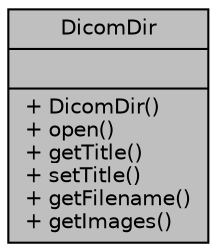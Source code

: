 digraph "DicomDir"
{
  edge [fontname="Helvetica",fontsize="10",labelfontname="Helvetica",labelfontsize="10"];
  node [fontname="Helvetica",fontsize="10",shape=record];
  Node1 [label="{DicomDir\n||+ DicomDir()\l+ open()\l+ getTitle()\l+ setTitle()\l+ getFilename()\l+ getImages()\l}",height=0.2,width=0.4,color="black", fillcolor="grey75", style="filled", fontcolor="black"];
}
